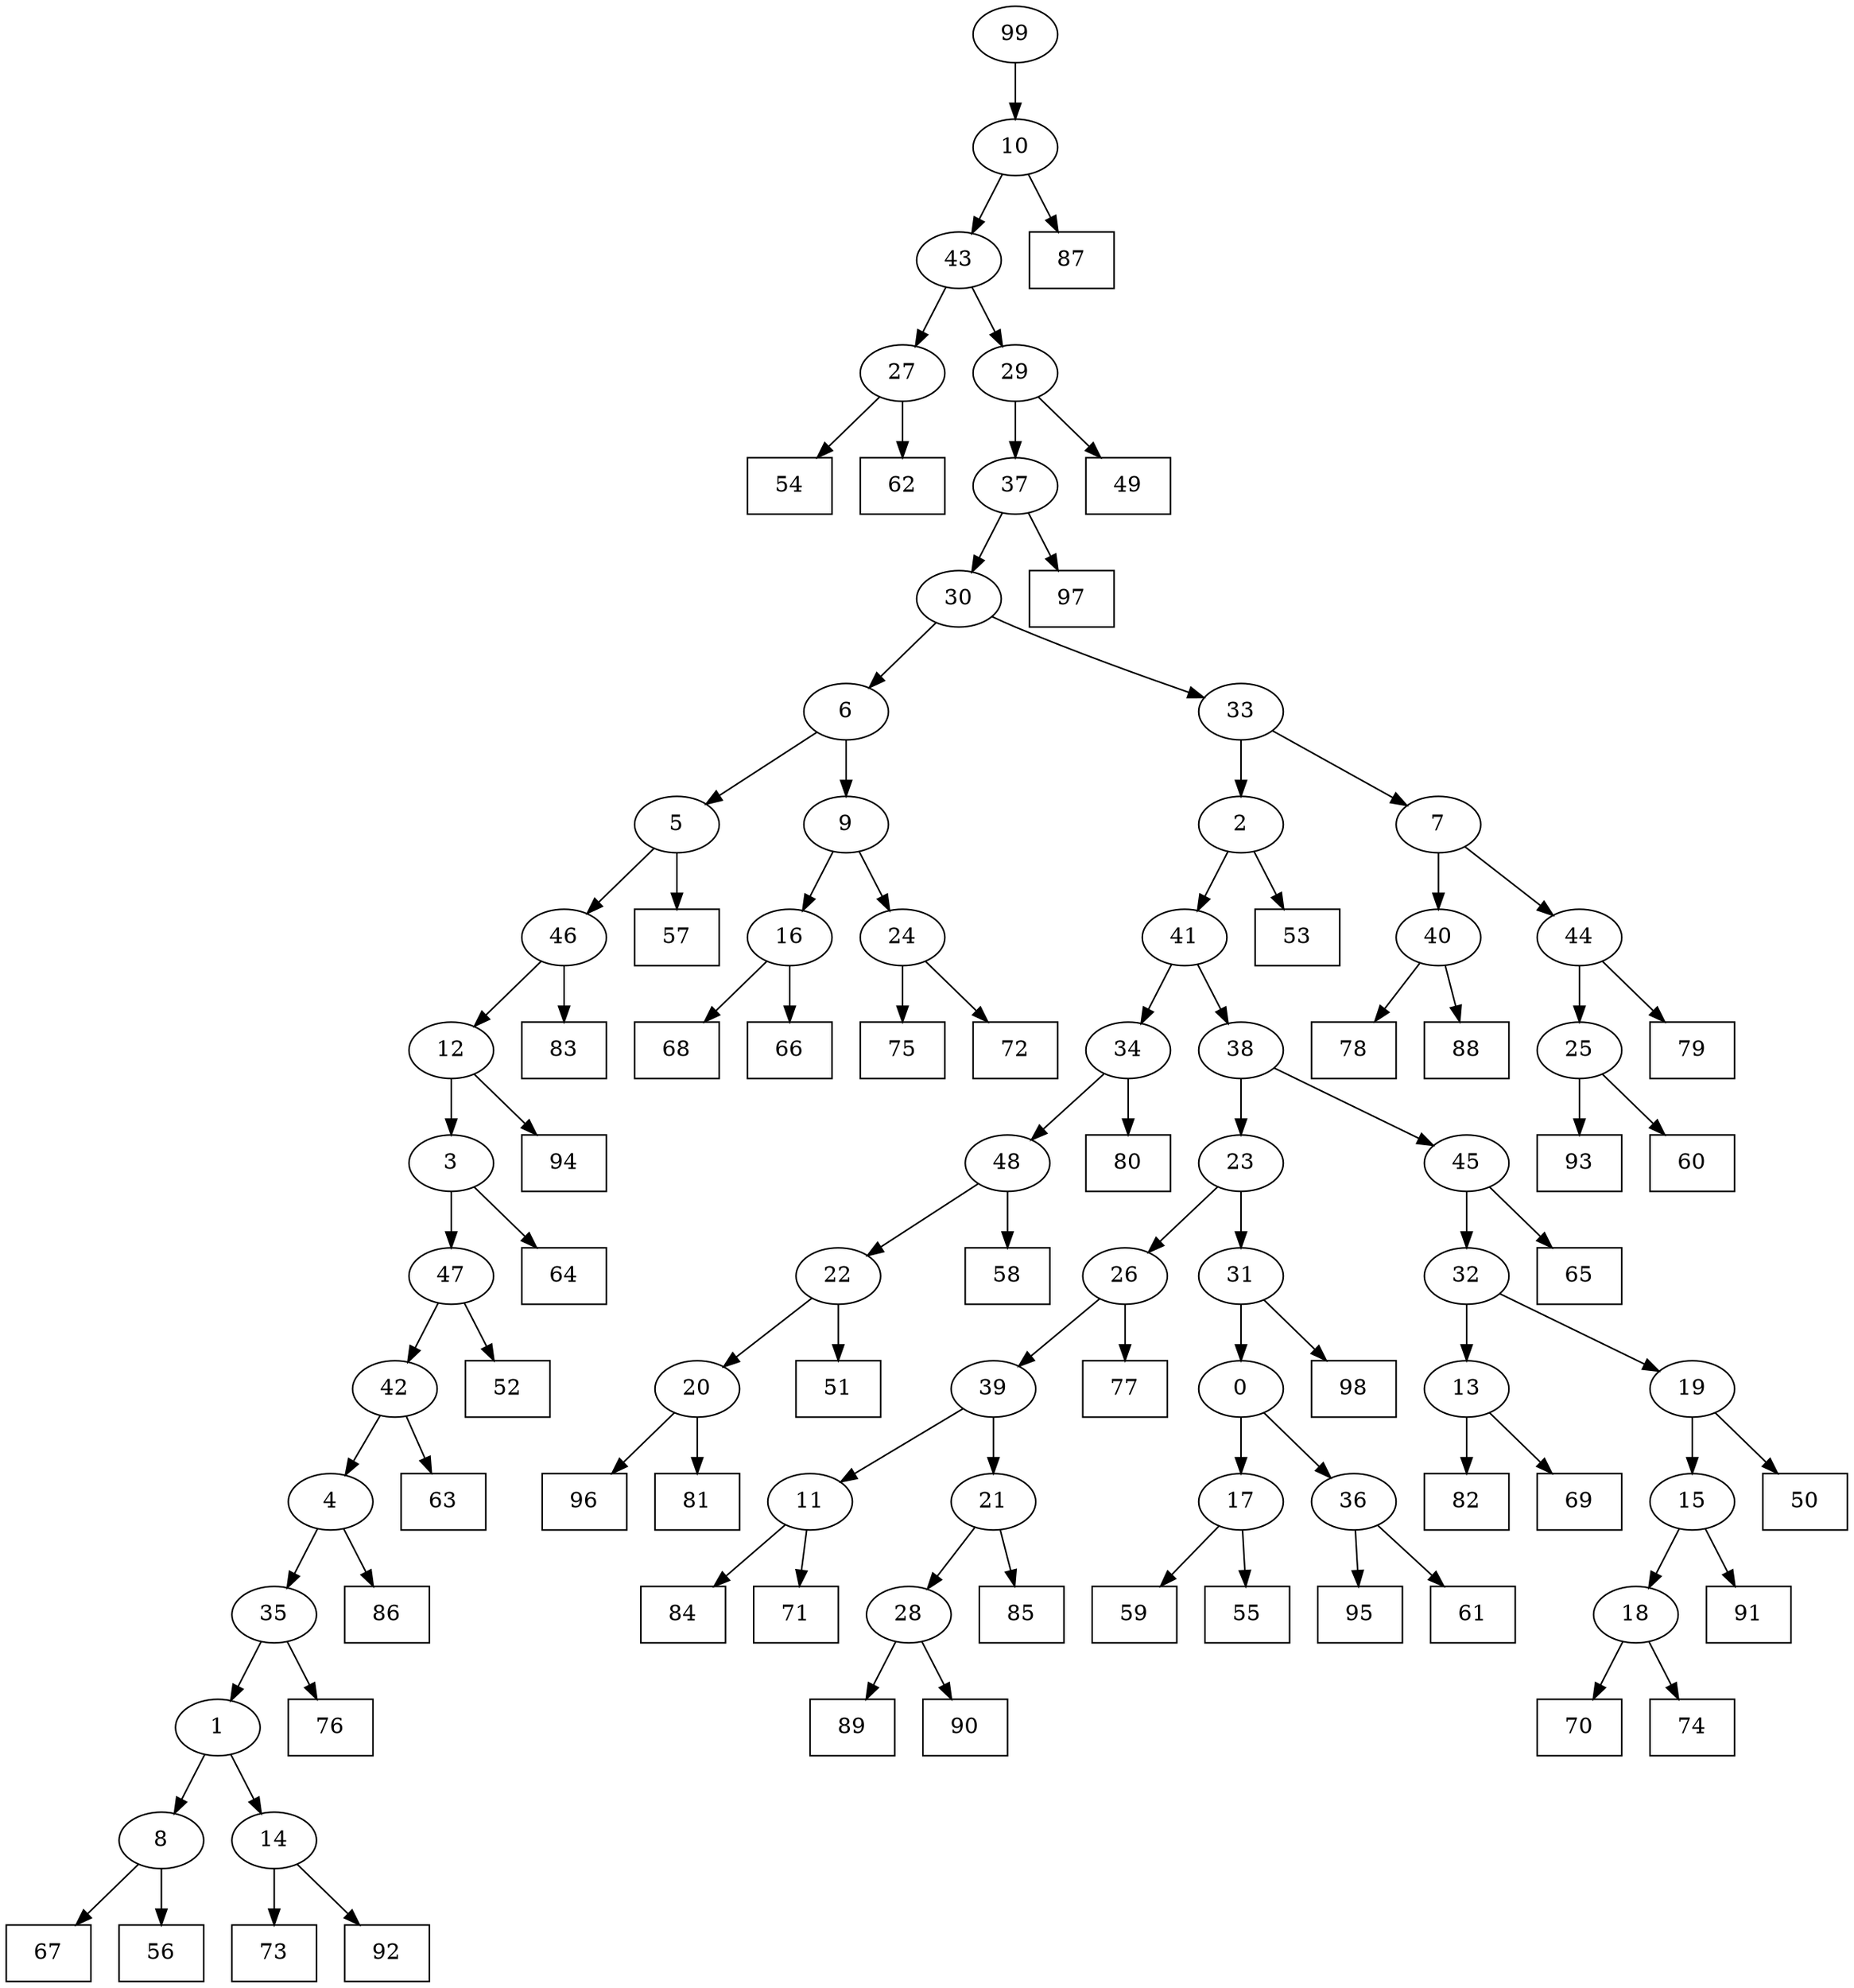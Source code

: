 digraph G {
0[label="0"];
1[label="1"];
2[label="2"];
3[label="3"];
4[label="4"];
5[label="5"];
6[label="6"];
7[label="7"];
8[label="8"];
9[label="9"];
10[label="10"];
11[label="11"];
12[label="12"];
13[label="13"];
14[label="14"];
15[label="15"];
16[label="16"];
17[label="17"];
18[label="18"];
19[label="19"];
20[label="20"];
21[label="21"];
22[label="22"];
23[label="23"];
24[label="24"];
25[label="25"];
26[label="26"];
27[label="27"];
28[label="28"];
29[label="29"];
30[label="30"];
31[label="31"];
32[label="32"];
33[label="33"];
34[label="34"];
35[label="35"];
36[label="36"];
37[label="37"];
38[label="38"];
39[label="39"];
40[label="40"];
41[label="41"];
42[label="42"];
43[label="43"];
44[label="44"];
45[label="45"];
46[label="46"];
47[label="47"];
48[label="48"];
49[shape=box,label="96"];
50[shape=box,label="85"];
51[shape=box,label="65"];
52[shape=box,label="80"];
53[shape=box,label="52"];
54[shape=box,label="73"];
55[shape=box,label="78"];
56[shape=box,label="67"];
57[shape=box,label="54"];
58[shape=box,label="49"];
59[shape=box,label="87"];
60[shape=box,label="82"];
61[shape=box,label="75"];
62[shape=box,label="50"];
63[shape=box,label="98"];
64[shape=box,label="84"];
65[shape=box,label="91"];
66[shape=box,label="79"];
67[shape=box,label="97"];
68[shape=box,label="83"];
69[shape=box,label="51"];
70[shape=box,label="88"];
71[shape=box,label="89"];
72[shape=box,label="90"];
73[shape=box,label="53"];
74[shape=box,label="81"];
75[shape=box,label="71"];
76[shape=box,label="69"];
77[shape=box,label="93"];
78[shape=box,label="76"];
79[shape=box,label="60"];
80[shape=box,label="59"];
81[shape=box,label="64"];
82[shape=box,label="86"];
83[shape=box,label="55"];
84[shape=box,label="57"];
85[shape=box,label="68"];
86[shape=box,label="70"];
87[shape=box,label="58"];
88[shape=box,label="63"];
89[shape=box,label="66"];
90[shape=box,label="95"];
91[shape=box,label="61"];
92[shape=box,label="74"];
93[shape=box,label="62"];
94[shape=box,label="92"];
95[shape=box,label="77"];
96[shape=box,label="56"];
97[shape=box,label="94"];
98[shape=box,label="72"];
99[label="99"];
45->51 ;
14->94 ;
40->55 ;
46->68 ;
20->74 ;
37->67 ;
25->77 ;
28->71 ;
24->98 ;
8->96 ;
13->76 ;
13->60 ;
19->62 ;
11->64 ;
38->45 ;
10->43 ;
18->86 ;
1->14 ;
42->88 ;
2->73 ;
39->21 ;
21->50 ;
24->61 ;
44->66 ;
35->78 ;
40->70 ;
18->92 ;
12->97 ;
27->93 ;
36->91 ;
23->26 ;
26->95 ;
5->84 ;
48->87 ;
16->89 ;
9->24 ;
43->27 ;
0->36 ;
31->0 ;
34->48 ;
32->19 ;
31->63 ;
35->1 ;
41->38 ;
45->32 ;
36->90 ;
17->80 ;
33->2 ;
9->16 ;
16->85 ;
99->10 ;
46->12 ;
7->44 ;
8->56 ;
23->31 ;
6->9 ;
38->23 ;
41->34 ;
21->28 ;
28->72 ;
32->13 ;
33->7 ;
7->40 ;
17->83 ;
30->33 ;
4->35 ;
14->54 ;
29->37 ;
37->30 ;
10->59 ;
15->18 ;
0->17 ;
30->6 ;
1->8 ;
47->53 ;
6->5 ;
5->46 ;
29->58 ;
22->20 ;
44->25 ;
3->81 ;
2->41 ;
26->39 ;
25->79 ;
42->4 ;
27->57 ;
39->11 ;
11->75 ;
20->49 ;
47->42 ;
4->82 ;
19->15 ;
15->65 ;
43->29 ;
48->22 ;
22->69 ;
34->52 ;
12->3 ;
3->47 ;
}
